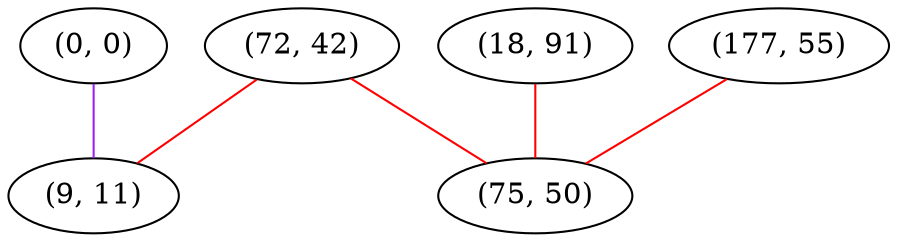 graph "" {
"(0, 0)";
"(18, 91)";
"(72, 42)";
"(9, 11)";
"(177, 55)";
"(75, 50)";
"(0, 0)" -- "(9, 11)"  [color=purple, key=0, weight=4];
"(18, 91)" -- "(75, 50)"  [color=red, key=0, weight=1];
"(72, 42)" -- "(75, 50)"  [color=red, key=0, weight=1];
"(72, 42)" -- "(9, 11)"  [color=red, key=0, weight=1];
"(177, 55)" -- "(75, 50)"  [color=red, key=0, weight=1];
}
